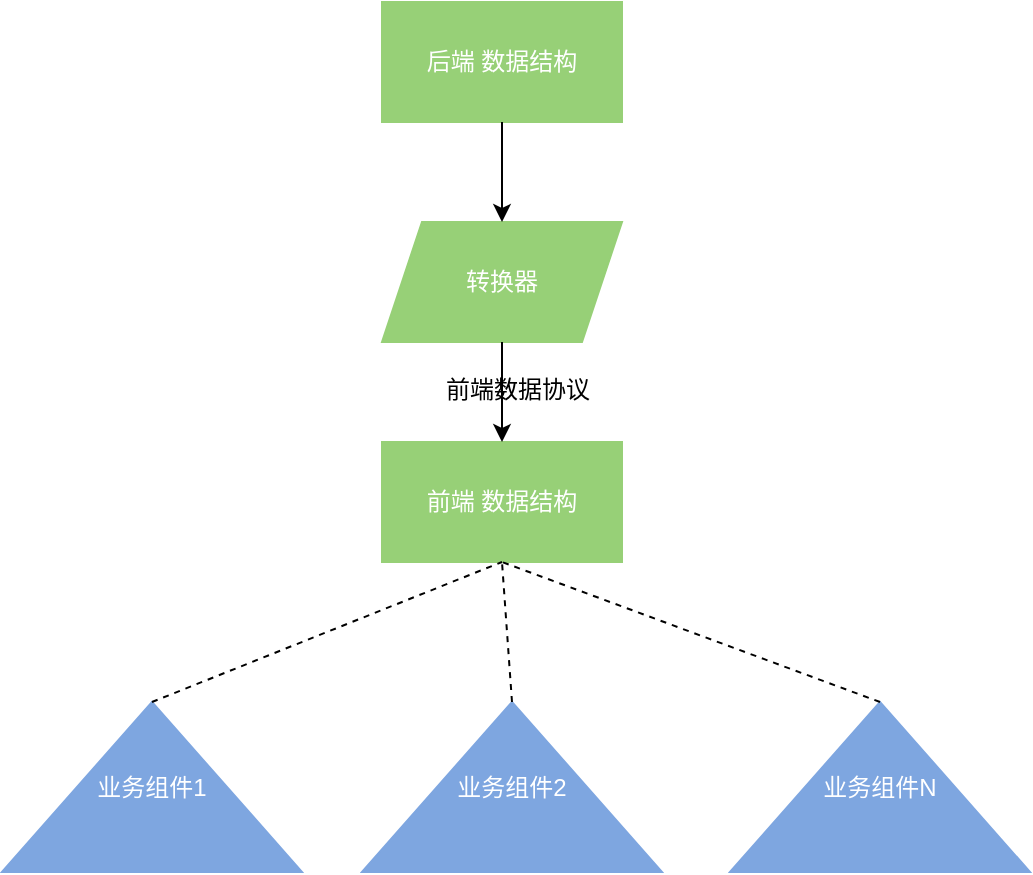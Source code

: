 <mxfile version="13.10.1" type="github">
  <diagram id="bvnqyPXvRYH4Tg_kPuXH" name="Page-1">
    <mxGraphModel dx="1026" dy="686" grid="1" gridSize="10" guides="1" tooltips="1" connect="1" arrows="1" fold="1" page="1" pageScale="1" pageWidth="827" pageHeight="1169" math="0" shadow="0">
      <root>
        <mxCell id="0" />
        <mxCell id="1" parent="0" />
        <mxCell id="ID-CcuY_OrSWUhiPE8Nc-2" value="&lt;font color=&quot;#ffffff&quot;&gt;后端 数据结构&lt;/font&gt;" style="rounded=0;whiteSpace=wrap;html=1;fillColor=#97D077;strokeColor=#97D077;" vertex="1" parent="1">
          <mxGeometry x="240" y="140" width="120" height="60" as="geometry" />
        </mxCell>
        <mxCell id="ID-CcuY_OrSWUhiPE8Nc-3" value="&lt;font color=&quot;#ffffff&quot;&gt;转换器&lt;/font&gt;" style="shape=parallelogram;perimeter=parallelogramPerimeter;whiteSpace=wrap;html=1;fixedSize=1;strokeColor=#97D077;fillColor=#97D077;" vertex="1" parent="1">
          <mxGeometry x="240" y="250" width="120" height="60" as="geometry" />
        </mxCell>
        <mxCell id="ID-CcuY_OrSWUhiPE8Nc-4" value="&lt;font color=&quot;#ffffff&quot;&gt;前端 数据结构&lt;/font&gt;" style="rounded=0;whiteSpace=wrap;html=1;strokeColor=#97D077;fillColor=#97D077;" vertex="1" parent="1">
          <mxGeometry x="240" y="360" width="120" height="60" as="geometry" />
        </mxCell>
        <mxCell id="ID-CcuY_OrSWUhiPE8Nc-5" value="&lt;font color=&quot;#ffffff&quot;&gt;业务组件1&lt;/font&gt;" style="triangle;whiteSpace=wrap;html=1;direction=north;fillColor=#7EA6E0;strokeColor=#7EA6E0;" vertex="1" parent="1">
          <mxGeometry x="50" y="490" width="150" height="85" as="geometry" />
        </mxCell>
        <mxCell id="ID-CcuY_OrSWUhiPE8Nc-6" value="&lt;font color=&quot;#ffffff&quot;&gt;业务组件2&lt;/font&gt;" style="triangle;whiteSpace=wrap;html=1;direction=north;fillColor=#7EA6E0;strokeColor=#7EA6E0;" vertex="1" parent="1">
          <mxGeometry x="230" y="490" width="150" height="85" as="geometry" />
        </mxCell>
        <mxCell id="ID-CcuY_OrSWUhiPE8Nc-7" value="&lt;font color=&quot;#ffffff&quot;&gt;业务组件N&lt;/font&gt;" style="triangle;whiteSpace=wrap;html=1;direction=north;fillColor=#7EA6E0;strokeColor=#7EA6E0;" vertex="1" parent="1">
          <mxGeometry x="414" y="490" width="150" height="85" as="geometry" />
        </mxCell>
        <mxCell id="ID-CcuY_OrSWUhiPE8Nc-8" value="" style="endArrow=classic;html=1;entryX=0.5;entryY=0;entryDx=0;entryDy=0;exitX=0.5;exitY=1;exitDx=0;exitDy=0;" edge="1" parent="1" source="ID-CcuY_OrSWUhiPE8Nc-2" target="ID-CcuY_OrSWUhiPE8Nc-3">
          <mxGeometry width="50" height="50" relative="1" as="geometry">
            <mxPoint x="280" y="220" as="sourcePoint" />
            <mxPoint x="330" y="170" as="targetPoint" />
          </mxGeometry>
        </mxCell>
        <mxCell id="ID-CcuY_OrSWUhiPE8Nc-9" value="" style="endArrow=classic;html=1;entryX=0.5;entryY=0;entryDx=0;entryDy=0;exitX=0.5;exitY=1;exitDx=0;exitDy=0;" edge="1" parent="1" source="ID-CcuY_OrSWUhiPE8Nc-3" target="ID-CcuY_OrSWUhiPE8Nc-4">
          <mxGeometry width="50" height="50" relative="1" as="geometry">
            <mxPoint x="299.5" y="310" as="sourcePoint" />
            <mxPoint x="299.5" y="360" as="targetPoint" />
          </mxGeometry>
        </mxCell>
        <mxCell id="ID-CcuY_OrSWUhiPE8Nc-13" value="" style="endArrow=none;dashed=1;html=1;exitX=1;exitY=0.5;exitDx=0;exitDy=0;entryX=0.5;entryY=1;entryDx=0;entryDy=0;" edge="1" parent="1" source="ID-CcuY_OrSWUhiPE8Nc-5" target="ID-CcuY_OrSWUhiPE8Nc-4">
          <mxGeometry width="50" height="50" relative="1" as="geometry">
            <mxPoint x="270" y="470" as="sourcePoint" />
            <mxPoint x="320" y="420" as="targetPoint" />
          </mxGeometry>
        </mxCell>
        <mxCell id="ID-CcuY_OrSWUhiPE8Nc-14" value="" style="endArrow=none;dashed=1;html=1;exitX=1;exitY=0.5;exitDx=0;exitDy=0;entryX=0.5;entryY=1;entryDx=0;entryDy=0;" edge="1" parent="1" source="ID-CcuY_OrSWUhiPE8Nc-6" target="ID-CcuY_OrSWUhiPE8Nc-4">
          <mxGeometry width="50" height="50" relative="1" as="geometry">
            <mxPoint x="150" y="500" as="sourcePoint" />
            <mxPoint x="325" y="430" as="targetPoint" />
          </mxGeometry>
        </mxCell>
        <mxCell id="ID-CcuY_OrSWUhiPE8Nc-17" value="" style="endArrow=none;dashed=1;html=1;exitX=1;exitY=0.5;exitDx=0;exitDy=0;entryX=0.5;entryY=1;entryDx=0;entryDy=0;" edge="1" parent="1" source="ID-CcuY_OrSWUhiPE8Nc-7" target="ID-CcuY_OrSWUhiPE8Nc-4">
          <mxGeometry width="50" height="50" relative="1" as="geometry">
            <mxPoint x="380" y="490" as="sourcePoint" />
            <mxPoint x="400" y="430" as="targetPoint" />
          </mxGeometry>
        </mxCell>
        <mxCell id="ID-CcuY_OrSWUhiPE8Nc-18" value="&lt;div style=&quot;text-align: center&quot;&gt;&lt;span&gt;&lt;font face=&quot;helvetica&quot;&gt;前端数据协议&lt;/font&gt;&lt;/span&gt;&lt;/div&gt;" style="text;whiteSpace=wrap;html=1;" vertex="1" parent="1">
          <mxGeometry x="270" y="320" width="80" height="30" as="geometry" />
        </mxCell>
      </root>
    </mxGraphModel>
  </diagram>
</mxfile>

